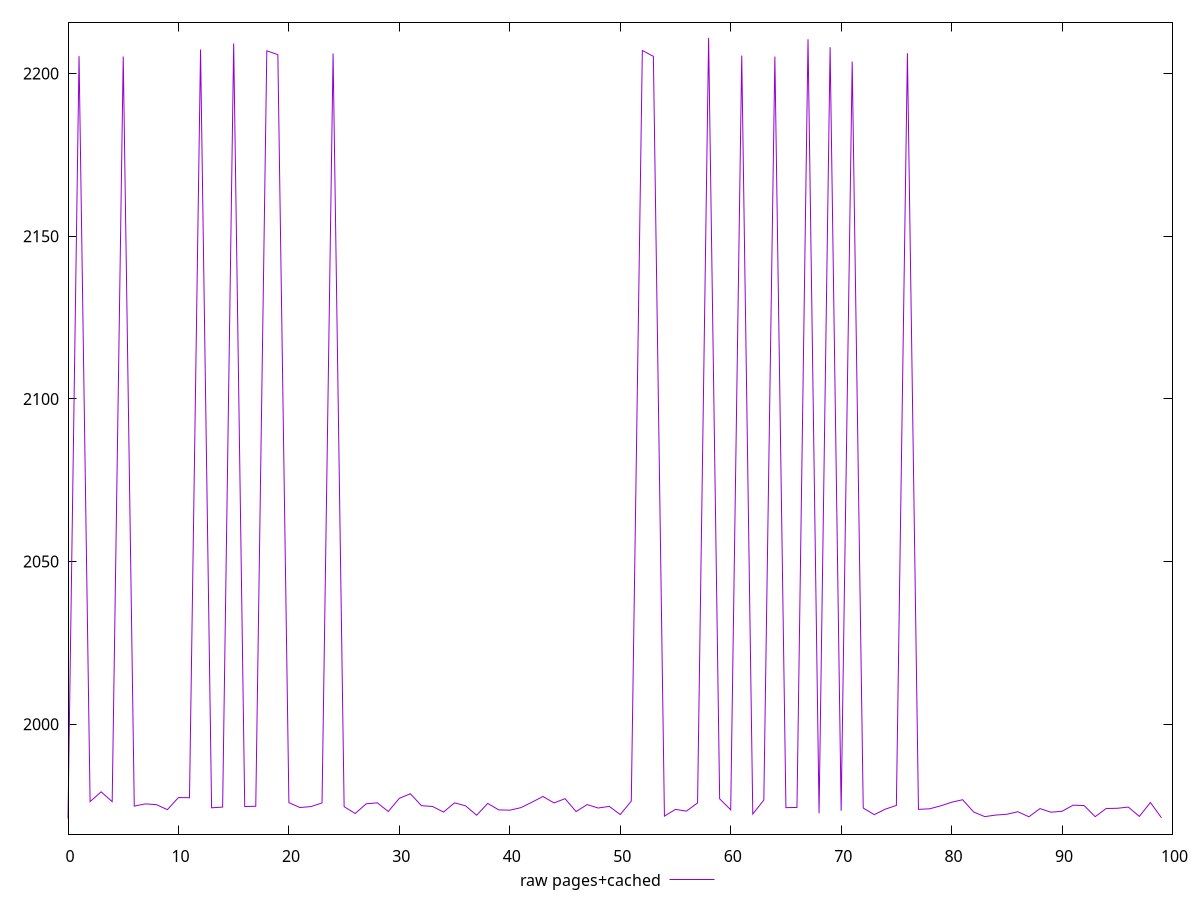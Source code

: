 $_rawPagesCached <<EOF
1971.047
2205.321
1976.2479000000003
1979.248
1976.2369999999999
2205.2308
1974.8524999999997
1975.5500999999995
1975.3143
1973.7729999999997
1977.4921999999997
1977.4413999999997
2207.3478
1974.3374
1974.5625999999997
2209.2335
1974.7304000000001
1974.8108999999997
2206.95755
2205.7895000000003
1975.9334999999996
1974.4296
1974.7165
1975.8445000000002
2206.14475
1974.6856
1972.5839000000003
1975.5665
1975.8692999999998
1973.2062
1977.258
1978.6542
1974.9944000000005
1974.7558000000001
1973.0384999999997
1975.8642
1974.9395000000004
1972.0566999999999
1975.6881999999998
1973.7076000000002
1973.6034999999997
1974.3824
1976.0508000000004
1977.8215999999998
1975.8478
1977.1415000000002
1973.1828
1975.3286000000003
1974.2707
1974.7811000000006
1972.2646999999997
1976.3999999999999
2207.0598999999997
2205.2751500000004
1971.7802
1973.8528
1973.3247000000001
1975.8521
2210.9303
1977.1109999999999
1973.7234000000003
2205.51545
1972.4213000000002
1976.725
2205.2057
1974.3910999999998
1974.4472999999998
2210.5368
1972.6658999999997
2208.0822
1973.4218
2203.66525
1974.2703999999997
1972.2357000000006
1973.931
1975.0626
2206.2322000000004
1973.8633
1974.0297
1974.921
1976.0430000000001
1976.8215
1973.0576
1971.6324000000004
1972.1092000000003
1972.3574
1973.1381999999996
1971.5772000000002
1974.0992999999999
1972.9835999999998
1973.2767
1975.1466
1975.0259
1971.6131
1974.1372000000001
1974.1879000000001
1974.5695999999998
1971.6951
1975.9617
1971.2750999999998
EOF
set key outside below
set terminal pngcairo
set output "report_00005_2020-11-02T22-26-11.212Z/first-contentful-paint/pages+cached//raw.png"
set yrange [1966.249334:2215.727966]
plot $_rawPagesCached title "raw pages+cached" with line ,